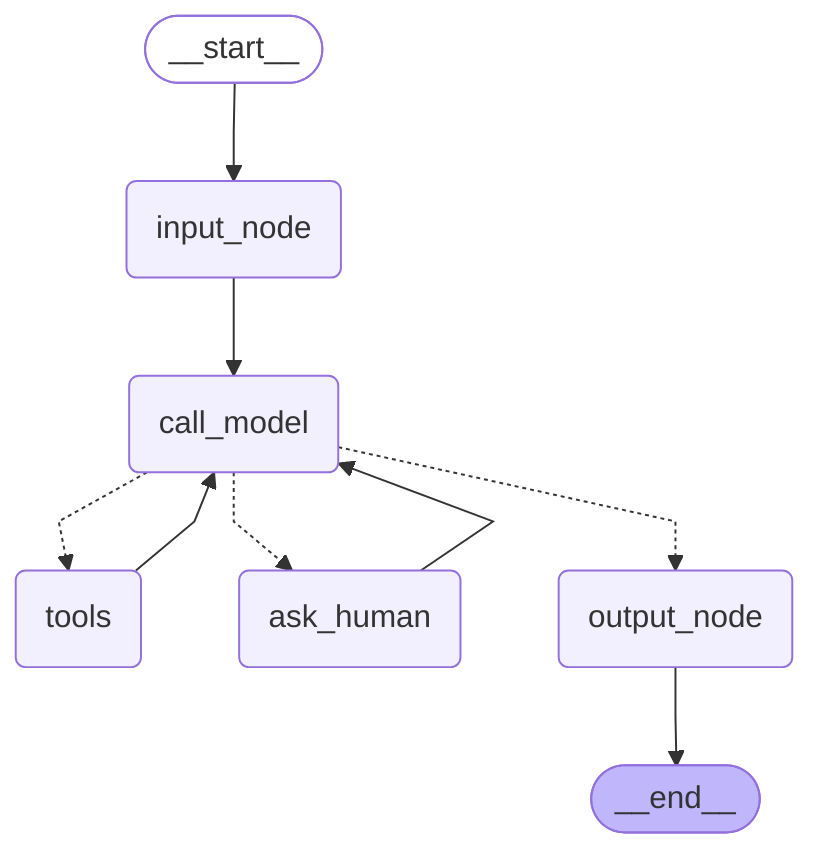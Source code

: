 %%{init: {'flowchart': {'curve': 'linear'}}}%%
graph TD;
	__start__([<p>__start__</p>]):::first
	input_node(input_node)
	call_model(call_model)
	tools(tools)
	ask_human(ask_human)
	output_node(output_node)
	__end__([<p>__end__</p>]):::last
	__start__ --> input_node;
	ask_human --> call_model;
	input_node --> call_model;
	output_node --> __end__;
	tools --> call_model;
	call_model -.-> output_node;
	call_model -.-> tools;
	call_model -.-> ask_human;
	classDef default fill:#f2f0ff,line-height:1.2
	classDef first fill-opacity:0
	classDef last fill:#bfb6fc